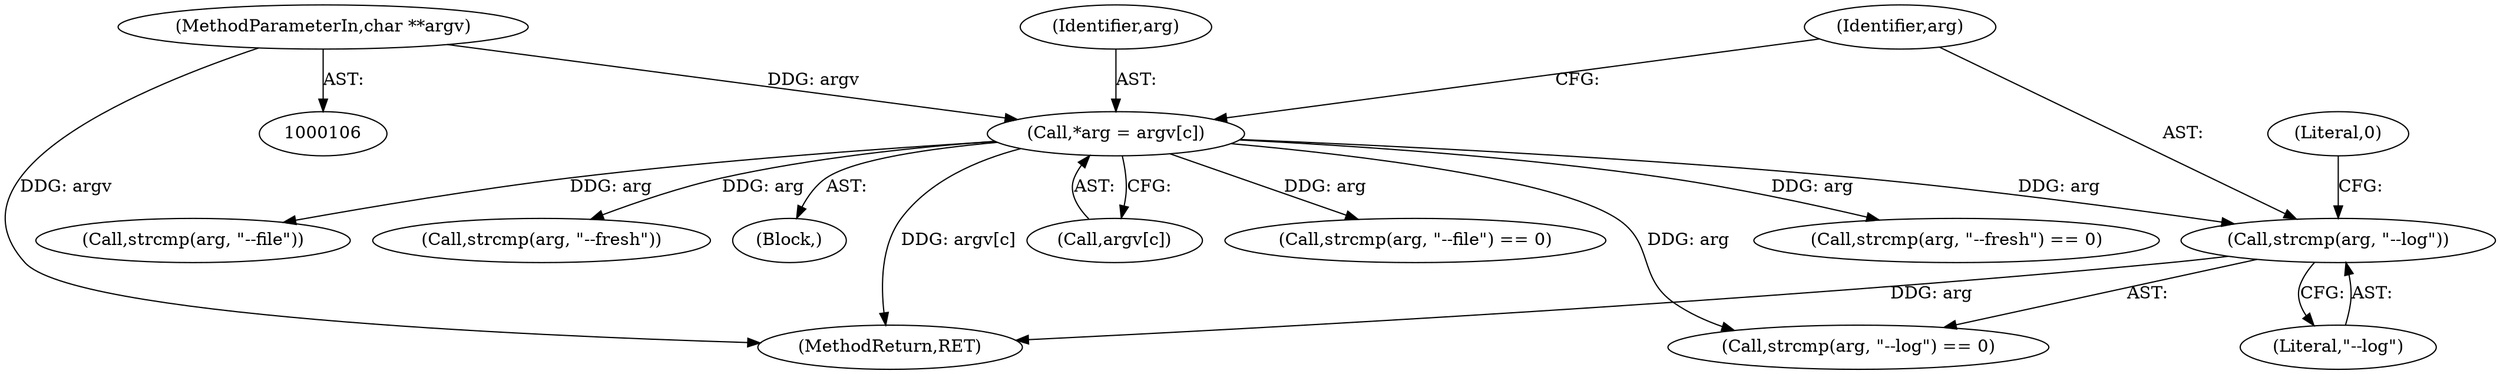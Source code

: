 digraph "0_Android_9d4853418ab2f754c2b63e091c29c5529b8b86ca_29@API" {
"1000159" [label="(Call,strcmp(arg, \"--log\"))"];
"1000152" [label="(Call,*arg = argv[c])"];
"1000108" [label="(MethodParameterIn,char **argv)"];
"1000187" [label="(Call,strcmp(arg, \"--file\"))"];
"1000169" [label="(Call,strcmp(arg, \"--fresh\"))"];
"1000152" [label="(Call,*arg = argv[c])"];
"1000150" [label="(Block,)"];
"1000159" [label="(Call,strcmp(arg, \"--log\"))"];
"1000162" [label="(Literal,0)"];
"1000154" [label="(Call,argv[c])"];
"1000552" [label="(MethodReturn,RET)"];
"1000108" [label="(MethodParameterIn,char **argv)"];
"1000186" [label="(Call,strcmp(arg, \"--file\") == 0)"];
"1000160" [label="(Identifier,arg)"];
"1000153" [label="(Identifier,arg)"];
"1000158" [label="(Call,strcmp(arg, \"--log\") == 0)"];
"1000168" [label="(Call,strcmp(arg, \"--fresh\") == 0)"];
"1000161" [label="(Literal,\"--log\")"];
"1000159" -> "1000158"  [label="AST: "];
"1000159" -> "1000161"  [label="CFG: "];
"1000160" -> "1000159"  [label="AST: "];
"1000161" -> "1000159"  [label="AST: "];
"1000162" -> "1000159"  [label="CFG: "];
"1000159" -> "1000552"  [label="DDG: arg"];
"1000152" -> "1000159"  [label="DDG: arg"];
"1000152" -> "1000150"  [label="AST: "];
"1000152" -> "1000154"  [label="CFG: "];
"1000153" -> "1000152"  [label="AST: "];
"1000154" -> "1000152"  [label="AST: "];
"1000160" -> "1000152"  [label="CFG: "];
"1000152" -> "1000552"  [label="DDG: argv[c]"];
"1000108" -> "1000152"  [label="DDG: argv"];
"1000152" -> "1000158"  [label="DDG: arg"];
"1000152" -> "1000168"  [label="DDG: arg"];
"1000152" -> "1000169"  [label="DDG: arg"];
"1000152" -> "1000186"  [label="DDG: arg"];
"1000152" -> "1000187"  [label="DDG: arg"];
"1000108" -> "1000106"  [label="AST: "];
"1000108" -> "1000552"  [label="DDG: argv"];
}
